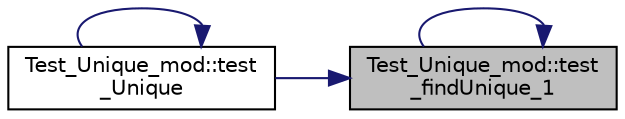 digraph "Test_Unique_mod::test_findUnique_1"
{
 // LATEX_PDF_SIZE
  edge [fontname="Helvetica",fontsize="10",labelfontname="Helvetica",labelfontsize="10"];
  node [fontname="Helvetica",fontsize="10",shape=record];
  rankdir="RL";
  Node1 [label="Test_Unique_mod::test\l_findUnique_1",height=0.2,width=0.4,color="black", fillcolor="grey75", style="filled", fontcolor="black",tooltip=" "];
  Node1 -> Node1 [dir="back",color="midnightblue",fontsize="10",style="solid",fontname="Helvetica"];
  Node1 -> Node2 [dir="back",color="midnightblue",fontsize="10",style="solid",fontname="Helvetica"];
  Node2 [label="Test_Unique_mod::test\l_Unique",height=0.2,width=0.4,color="black", fillcolor="white", style="filled",URL="$namespaceTest__Unique__mod.html#adafdf8afd41301589b37c10528e24504",tooltip=" "];
  Node2 -> Node2 [dir="back",color="midnightblue",fontsize="10",style="solid",fontname="Helvetica"];
}
